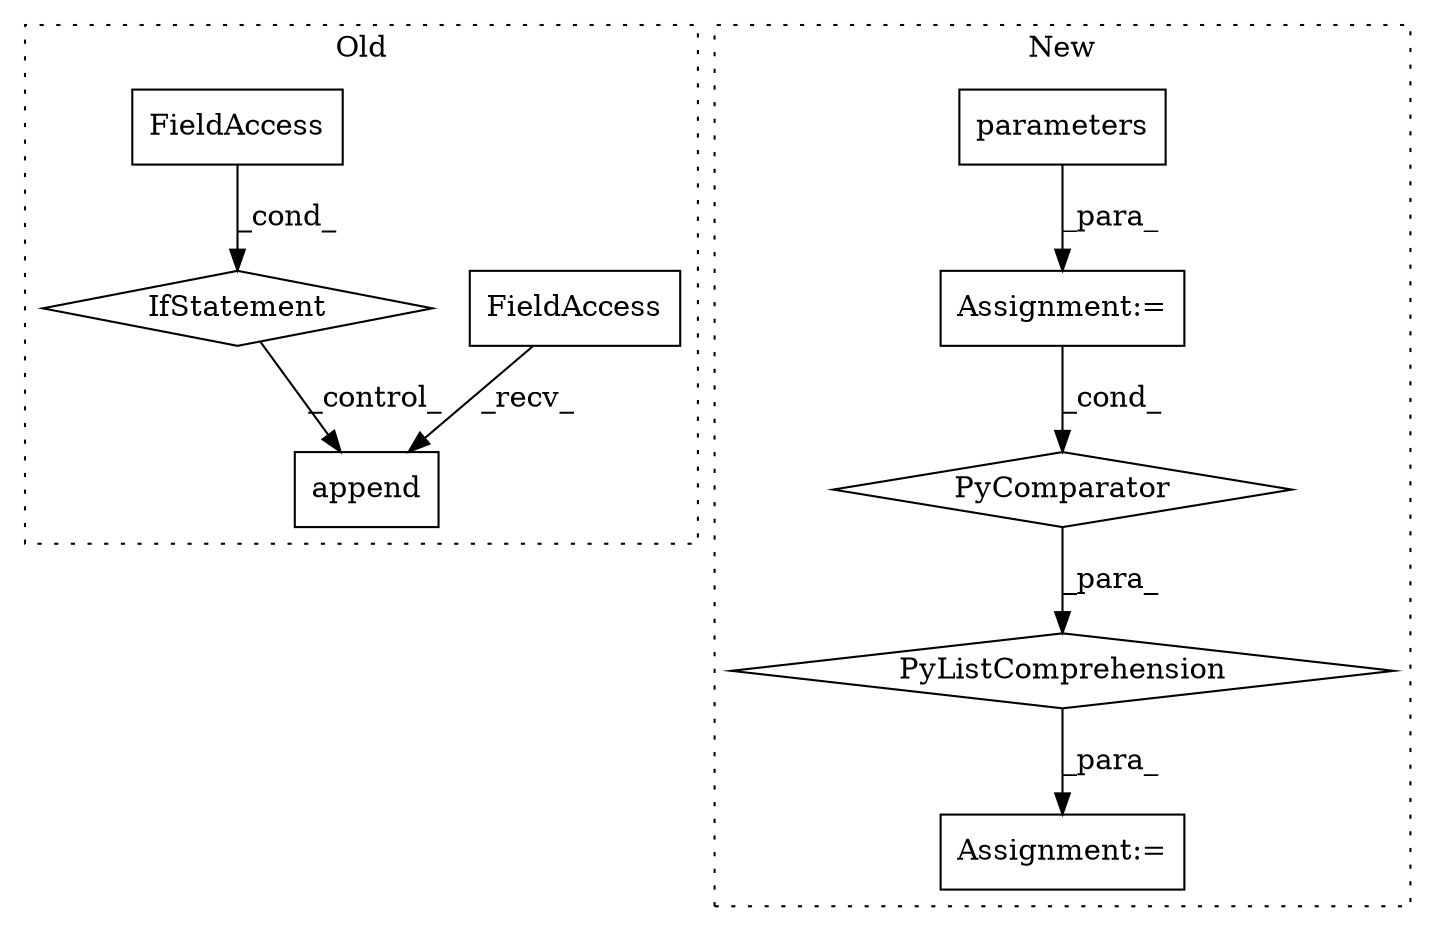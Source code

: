 digraph G {
subgraph cluster0 {
1 [label="append" a="32" s="4866,4874" l="7,1" shape="box"];
4 [label="FieldAccess" a="22" s="4847" l="18" shape="box"];
5 [label="FieldAccess" a="22" s="4692" l="15" shape="box"];
8 [label="IfStatement" a="25" s="4688,4707" l="4,2" shape="diamond"];
label = "Old";
style="dotted";
}
subgraph cluster1 {
2 [label="parameters" a="32" s="4928" l="12" shape="box"];
3 [label="Assignment:=" a="7" s="4844" l="12" shape="box"];
6 [label="PyListComprehension" a="109" s="4856" l="111" shape="diamond"];
7 [label="PyComparator" a="113" s="4915" l="44" shape="diamond"];
9 [label="Assignment:=" a="7" s="4915" l="44" shape="box"];
label = "New";
style="dotted";
}
2 -> 9 [label="_para_"];
4 -> 1 [label="_recv_"];
5 -> 8 [label="_cond_"];
6 -> 3 [label="_para_"];
7 -> 6 [label="_para_"];
8 -> 1 [label="_control_"];
9 -> 7 [label="_cond_"];
}